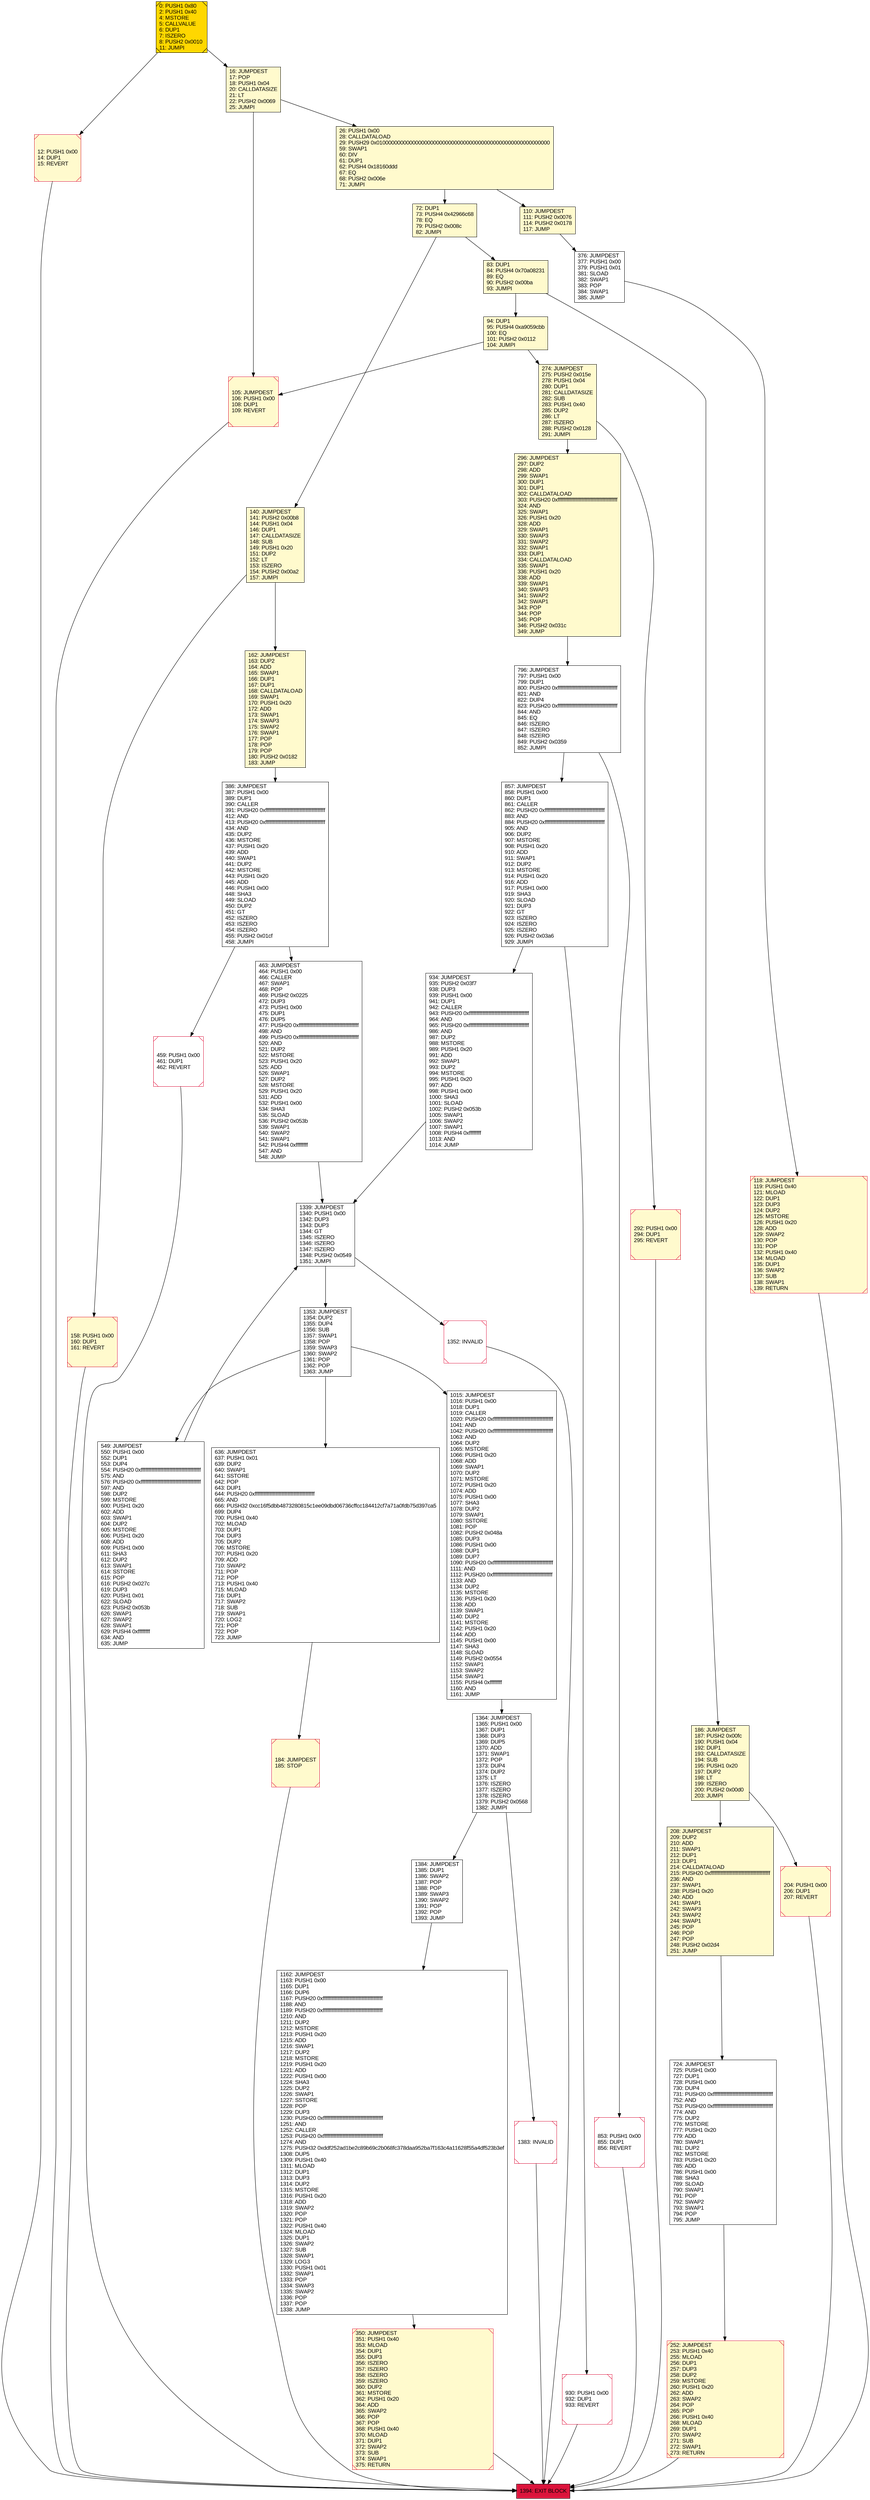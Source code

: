 digraph G {
bgcolor=transparent rankdir=UD;
node [shape=box style=filled color=black fillcolor=white fontname=arial fontcolor=black];
724 [label="724: JUMPDEST\l725: PUSH1 0x00\l727: DUP1\l728: PUSH1 0x00\l730: DUP4\l731: PUSH20 0xffffffffffffffffffffffffffffffffffffffff\l752: AND\l753: PUSH20 0xffffffffffffffffffffffffffffffffffffffff\l774: AND\l775: DUP2\l776: MSTORE\l777: PUSH1 0x20\l779: ADD\l780: SWAP1\l781: DUP2\l782: MSTORE\l783: PUSH1 0x20\l785: ADD\l786: PUSH1 0x00\l788: SHA3\l789: SLOAD\l790: SWAP1\l791: POP\l792: SWAP2\l793: SWAP1\l794: POP\l795: JUMP\l" ];
934 [label="934: JUMPDEST\l935: PUSH2 0x03f7\l938: DUP3\l939: PUSH1 0x00\l941: DUP1\l942: CALLER\l943: PUSH20 0xffffffffffffffffffffffffffffffffffffffff\l964: AND\l965: PUSH20 0xffffffffffffffffffffffffffffffffffffffff\l986: AND\l987: DUP2\l988: MSTORE\l989: PUSH1 0x20\l991: ADD\l992: SWAP1\l993: DUP2\l994: MSTORE\l995: PUSH1 0x20\l997: ADD\l998: PUSH1 0x00\l1000: SHA3\l1001: SLOAD\l1002: PUSH2 0x053b\l1005: SWAP1\l1006: SWAP2\l1007: SWAP1\l1008: PUSH4 0xffffffff\l1013: AND\l1014: JUMP\l" ];
930 [label="930: PUSH1 0x00\l932: DUP1\l933: REVERT\l" shape=Msquare color=crimson ];
118 [label="118: JUMPDEST\l119: PUSH1 0x40\l121: MLOAD\l122: DUP1\l123: DUP3\l124: DUP2\l125: MSTORE\l126: PUSH1 0x20\l128: ADD\l129: SWAP2\l130: POP\l131: POP\l132: PUSH1 0x40\l134: MLOAD\l135: DUP1\l136: SWAP2\l137: SUB\l138: SWAP1\l139: RETURN\l" fillcolor=lemonchiffon shape=Msquare color=crimson ];
292 [label="292: PUSH1 0x00\l294: DUP1\l295: REVERT\l" fillcolor=lemonchiffon shape=Msquare color=crimson ];
1384 [label="1384: JUMPDEST\l1385: DUP1\l1386: SWAP2\l1387: POP\l1388: POP\l1389: SWAP3\l1390: SWAP2\l1391: POP\l1392: POP\l1393: JUMP\l" ];
296 [label="296: JUMPDEST\l297: DUP2\l298: ADD\l299: SWAP1\l300: DUP1\l301: DUP1\l302: CALLDATALOAD\l303: PUSH20 0xffffffffffffffffffffffffffffffffffffffff\l324: AND\l325: SWAP1\l326: PUSH1 0x20\l328: ADD\l329: SWAP1\l330: SWAP3\l331: SWAP2\l332: SWAP1\l333: DUP1\l334: CALLDATALOAD\l335: SWAP1\l336: PUSH1 0x20\l338: ADD\l339: SWAP1\l340: SWAP3\l341: SWAP2\l342: SWAP1\l343: POP\l344: POP\l345: POP\l346: PUSH2 0x031c\l349: JUMP\l" fillcolor=lemonchiffon ];
26 [label="26: PUSH1 0x00\l28: CALLDATALOAD\l29: PUSH29 0x0100000000000000000000000000000000000000000000000000000000\l59: SWAP1\l60: DIV\l61: DUP1\l62: PUSH4 0x18160ddd\l67: EQ\l68: PUSH2 0x006e\l71: JUMPI\l" fillcolor=lemonchiffon ];
252 [label="252: JUMPDEST\l253: PUSH1 0x40\l255: MLOAD\l256: DUP1\l257: DUP3\l258: DUP2\l259: MSTORE\l260: PUSH1 0x20\l262: ADD\l263: SWAP2\l264: POP\l265: POP\l266: PUSH1 0x40\l268: MLOAD\l269: DUP1\l270: SWAP2\l271: SUB\l272: SWAP1\l273: RETURN\l" fillcolor=lemonchiffon shape=Msquare color=crimson ];
386 [label="386: JUMPDEST\l387: PUSH1 0x00\l389: DUP1\l390: CALLER\l391: PUSH20 0xffffffffffffffffffffffffffffffffffffffff\l412: AND\l413: PUSH20 0xffffffffffffffffffffffffffffffffffffffff\l434: AND\l435: DUP2\l436: MSTORE\l437: PUSH1 0x20\l439: ADD\l440: SWAP1\l441: DUP2\l442: MSTORE\l443: PUSH1 0x20\l445: ADD\l446: PUSH1 0x00\l448: SHA3\l449: SLOAD\l450: DUP2\l451: GT\l452: ISZERO\l453: ISZERO\l454: ISZERO\l455: PUSH2 0x01cf\l458: JUMPI\l" ];
162 [label="162: JUMPDEST\l163: DUP2\l164: ADD\l165: SWAP1\l166: DUP1\l167: DUP1\l168: CALLDATALOAD\l169: SWAP1\l170: PUSH1 0x20\l172: ADD\l173: SWAP1\l174: SWAP3\l175: SWAP2\l176: SWAP1\l177: POP\l178: POP\l179: POP\l180: PUSH2 0x0182\l183: JUMP\l" fillcolor=lemonchiffon ];
1162 [label="1162: JUMPDEST\l1163: PUSH1 0x00\l1165: DUP1\l1166: DUP6\l1167: PUSH20 0xffffffffffffffffffffffffffffffffffffffff\l1188: AND\l1189: PUSH20 0xffffffffffffffffffffffffffffffffffffffff\l1210: AND\l1211: DUP2\l1212: MSTORE\l1213: PUSH1 0x20\l1215: ADD\l1216: SWAP1\l1217: DUP2\l1218: MSTORE\l1219: PUSH1 0x20\l1221: ADD\l1222: PUSH1 0x00\l1224: SHA3\l1225: DUP2\l1226: SWAP1\l1227: SSTORE\l1228: POP\l1229: DUP3\l1230: PUSH20 0xffffffffffffffffffffffffffffffffffffffff\l1251: AND\l1252: CALLER\l1253: PUSH20 0xffffffffffffffffffffffffffffffffffffffff\l1274: AND\l1275: PUSH32 0xddf252ad1be2c89b69c2b068fc378daa952ba7f163c4a11628f55a4df523b3ef\l1308: DUP5\l1309: PUSH1 0x40\l1311: MLOAD\l1312: DUP1\l1313: DUP3\l1314: DUP2\l1315: MSTORE\l1316: PUSH1 0x20\l1318: ADD\l1319: SWAP2\l1320: POP\l1321: POP\l1322: PUSH1 0x40\l1324: MLOAD\l1325: DUP1\l1326: SWAP2\l1327: SUB\l1328: SWAP1\l1329: LOG3\l1330: PUSH1 0x01\l1332: SWAP1\l1333: POP\l1334: SWAP3\l1335: SWAP2\l1336: POP\l1337: POP\l1338: JUMP\l" ];
72 [label="72: DUP1\l73: PUSH4 0x42966c68\l78: EQ\l79: PUSH2 0x008c\l82: JUMPI\l" fillcolor=lemonchiffon ];
549 [label="549: JUMPDEST\l550: PUSH1 0x00\l552: DUP1\l553: DUP4\l554: PUSH20 0xffffffffffffffffffffffffffffffffffffffff\l575: AND\l576: PUSH20 0xffffffffffffffffffffffffffffffffffffffff\l597: AND\l598: DUP2\l599: MSTORE\l600: PUSH1 0x20\l602: ADD\l603: SWAP1\l604: DUP2\l605: MSTORE\l606: PUSH1 0x20\l608: ADD\l609: PUSH1 0x00\l611: SHA3\l612: DUP2\l613: SWAP1\l614: SSTORE\l615: POP\l616: PUSH2 0x027c\l619: DUP3\l620: PUSH1 0x01\l622: SLOAD\l623: PUSH2 0x053b\l626: SWAP1\l627: SWAP2\l628: SWAP1\l629: PUSH4 0xffffffff\l634: AND\l635: JUMP\l" ];
1383 [label="1383: INVALID\l" shape=Msquare color=crimson ];
0 [label="0: PUSH1 0x80\l2: PUSH1 0x40\l4: MSTORE\l5: CALLVALUE\l6: DUP1\l7: ISZERO\l8: PUSH2 0x0010\l11: JUMPI\l" fillcolor=lemonchiffon shape=Msquare fillcolor=gold ];
636 [label="636: JUMPDEST\l637: PUSH1 0x01\l639: DUP2\l640: SWAP1\l641: SSTORE\l642: POP\l643: DUP1\l644: PUSH20 0xffffffffffffffffffffffffffffffffffffffff\l665: AND\l666: PUSH32 0xcc16f5dbb4873280815c1ee09dbd06736cffcc184412cf7a71a0fdb75d397ca5\l699: DUP4\l700: PUSH1 0x40\l702: MLOAD\l703: DUP1\l704: DUP3\l705: DUP2\l706: MSTORE\l707: PUSH1 0x20\l709: ADD\l710: SWAP2\l711: POP\l712: POP\l713: PUSH1 0x40\l715: MLOAD\l716: DUP1\l717: SWAP2\l718: SUB\l719: SWAP1\l720: LOG2\l721: POP\l722: POP\l723: JUMP\l" ];
274 [label="274: JUMPDEST\l275: PUSH2 0x015e\l278: PUSH1 0x04\l280: DUP1\l281: CALLDATASIZE\l282: SUB\l283: PUSH1 0x40\l285: DUP2\l286: LT\l287: ISZERO\l288: PUSH2 0x0128\l291: JUMPI\l" fillcolor=lemonchiffon ];
350 [label="350: JUMPDEST\l351: PUSH1 0x40\l353: MLOAD\l354: DUP1\l355: DUP3\l356: ISZERO\l357: ISZERO\l358: ISZERO\l359: ISZERO\l360: DUP2\l361: MSTORE\l362: PUSH1 0x20\l364: ADD\l365: SWAP2\l366: POP\l367: POP\l368: PUSH1 0x40\l370: MLOAD\l371: DUP1\l372: SWAP2\l373: SUB\l374: SWAP1\l375: RETURN\l" fillcolor=lemonchiffon shape=Msquare color=crimson ];
83 [label="83: DUP1\l84: PUSH4 0x70a08231\l89: EQ\l90: PUSH2 0x00ba\l93: JUMPI\l" fillcolor=lemonchiffon ];
208 [label="208: JUMPDEST\l209: DUP2\l210: ADD\l211: SWAP1\l212: DUP1\l213: DUP1\l214: CALLDATALOAD\l215: PUSH20 0xffffffffffffffffffffffffffffffffffffffff\l236: AND\l237: SWAP1\l238: PUSH1 0x20\l240: ADD\l241: SWAP1\l242: SWAP3\l243: SWAP2\l244: SWAP1\l245: POP\l246: POP\l247: POP\l248: PUSH2 0x02d4\l251: JUMP\l" fillcolor=lemonchiffon ];
1339 [label="1339: JUMPDEST\l1340: PUSH1 0x00\l1342: DUP3\l1343: DUP3\l1344: GT\l1345: ISZERO\l1346: ISZERO\l1347: ISZERO\l1348: PUSH2 0x0549\l1351: JUMPI\l" ];
1364 [label="1364: JUMPDEST\l1365: PUSH1 0x00\l1367: DUP1\l1368: DUP3\l1369: DUP5\l1370: ADD\l1371: SWAP1\l1372: POP\l1373: DUP4\l1374: DUP2\l1375: LT\l1376: ISZERO\l1377: ISZERO\l1378: ISZERO\l1379: PUSH2 0x0568\l1382: JUMPI\l" ];
186 [label="186: JUMPDEST\l187: PUSH2 0x00fc\l190: PUSH1 0x04\l192: DUP1\l193: CALLDATASIZE\l194: SUB\l195: PUSH1 0x20\l197: DUP2\l198: LT\l199: ISZERO\l200: PUSH2 0x00d0\l203: JUMPI\l" fillcolor=lemonchiffon ];
463 [label="463: JUMPDEST\l464: PUSH1 0x00\l466: CALLER\l467: SWAP1\l468: POP\l469: PUSH2 0x0225\l472: DUP3\l473: PUSH1 0x00\l475: DUP1\l476: DUP5\l477: PUSH20 0xffffffffffffffffffffffffffffffffffffffff\l498: AND\l499: PUSH20 0xffffffffffffffffffffffffffffffffffffffff\l520: AND\l521: DUP2\l522: MSTORE\l523: PUSH1 0x20\l525: ADD\l526: SWAP1\l527: DUP2\l528: MSTORE\l529: PUSH1 0x20\l531: ADD\l532: PUSH1 0x00\l534: SHA3\l535: SLOAD\l536: PUSH2 0x053b\l539: SWAP1\l540: SWAP2\l541: SWAP1\l542: PUSH4 0xffffffff\l547: AND\l548: JUMP\l" ];
459 [label="459: PUSH1 0x00\l461: DUP1\l462: REVERT\l" shape=Msquare color=crimson ];
105 [label="105: JUMPDEST\l106: PUSH1 0x00\l108: DUP1\l109: REVERT\l" fillcolor=lemonchiffon shape=Msquare color=crimson ];
376 [label="376: JUMPDEST\l377: PUSH1 0x00\l379: PUSH1 0x01\l381: SLOAD\l382: SWAP1\l383: POP\l384: SWAP1\l385: JUMP\l" ];
184 [label="184: JUMPDEST\l185: STOP\l" fillcolor=lemonchiffon shape=Msquare color=crimson ];
12 [label="12: PUSH1 0x00\l14: DUP1\l15: REVERT\l" fillcolor=lemonchiffon shape=Msquare color=crimson ];
204 [label="204: PUSH1 0x00\l206: DUP1\l207: REVERT\l" fillcolor=lemonchiffon shape=Msquare color=crimson ];
796 [label="796: JUMPDEST\l797: PUSH1 0x00\l799: DUP1\l800: PUSH20 0xffffffffffffffffffffffffffffffffffffffff\l821: AND\l822: DUP4\l823: PUSH20 0xffffffffffffffffffffffffffffffffffffffff\l844: AND\l845: EQ\l846: ISZERO\l847: ISZERO\l848: ISZERO\l849: PUSH2 0x0359\l852: JUMPI\l" ];
1015 [label="1015: JUMPDEST\l1016: PUSH1 0x00\l1018: DUP1\l1019: CALLER\l1020: PUSH20 0xffffffffffffffffffffffffffffffffffffffff\l1041: AND\l1042: PUSH20 0xffffffffffffffffffffffffffffffffffffffff\l1063: AND\l1064: DUP2\l1065: MSTORE\l1066: PUSH1 0x20\l1068: ADD\l1069: SWAP1\l1070: DUP2\l1071: MSTORE\l1072: PUSH1 0x20\l1074: ADD\l1075: PUSH1 0x00\l1077: SHA3\l1078: DUP2\l1079: SWAP1\l1080: SSTORE\l1081: POP\l1082: PUSH2 0x048a\l1085: DUP3\l1086: PUSH1 0x00\l1088: DUP1\l1089: DUP7\l1090: PUSH20 0xffffffffffffffffffffffffffffffffffffffff\l1111: AND\l1112: PUSH20 0xffffffffffffffffffffffffffffffffffffffff\l1133: AND\l1134: DUP2\l1135: MSTORE\l1136: PUSH1 0x20\l1138: ADD\l1139: SWAP1\l1140: DUP2\l1141: MSTORE\l1142: PUSH1 0x20\l1144: ADD\l1145: PUSH1 0x00\l1147: SHA3\l1148: SLOAD\l1149: PUSH2 0x0554\l1152: SWAP1\l1153: SWAP2\l1154: SWAP1\l1155: PUSH4 0xffffffff\l1160: AND\l1161: JUMP\l" ];
110 [label="110: JUMPDEST\l111: PUSH2 0x0076\l114: PUSH2 0x0178\l117: JUMP\l" fillcolor=lemonchiffon ];
1353 [label="1353: JUMPDEST\l1354: DUP2\l1355: DUP4\l1356: SUB\l1357: SWAP1\l1358: POP\l1359: SWAP3\l1360: SWAP2\l1361: POP\l1362: POP\l1363: JUMP\l" ];
1394 [label="1394: EXIT BLOCK\l" fillcolor=crimson ];
140 [label="140: JUMPDEST\l141: PUSH2 0x00b8\l144: PUSH1 0x04\l146: DUP1\l147: CALLDATASIZE\l148: SUB\l149: PUSH1 0x20\l151: DUP2\l152: LT\l153: ISZERO\l154: PUSH2 0x00a2\l157: JUMPI\l" fillcolor=lemonchiffon ];
853 [label="853: PUSH1 0x00\l855: DUP1\l856: REVERT\l" shape=Msquare color=crimson ];
94 [label="94: DUP1\l95: PUSH4 0xa9059cbb\l100: EQ\l101: PUSH2 0x0112\l104: JUMPI\l" fillcolor=lemonchiffon ];
857 [label="857: JUMPDEST\l858: PUSH1 0x00\l860: DUP1\l861: CALLER\l862: PUSH20 0xffffffffffffffffffffffffffffffffffffffff\l883: AND\l884: PUSH20 0xffffffffffffffffffffffffffffffffffffffff\l905: AND\l906: DUP2\l907: MSTORE\l908: PUSH1 0x20\l910: ADD\l911: SWAP1\l912: DUP2\l913: MSTORE\l914: PUSH1 0x20\l916: ADD\l917: PUSH1 0x00\l919: SHA3\l920: SLOAD\l921: DUP3\l922: GT\l923: ISZERO\l924: ISZERO\l925: ISZERO\l926: PUSH2 0x03a6\l929: JUMPI\l" ];
1352 [label="1352: INVALID\l" shape=Msquare color=crimson ];
16 [label="16: JUMPDEST\l17: POP\l18: PUSH1 0x04\l20: CALLDATASIZE\l21: LT\l22: PUSH2 0x0069\l25: JUMPI\l" fillcolor=lemonchiffon ];
158 [label="158: PUSH1 0x00\l160: DUP1\l161: REVERT\l" fillcolor=lemonchiffon shape=Msquare color=crimson ];
186 -> 208;
463 -> 1339;
1352 -> 1394;
83 -> 186;
853 -> 1394;
186 -> 204;
1015 -> 1364;
140 -> 158;
724 -> 252;
350 -> 1394;
1339 -> 1352;
16 -> 105;
1339 -> 1353;
94 -> 274;
459 -> 1394;
796 -> 853;
796 -> 857;
1353 -> 1015;
105 -> 1394;
204 -> 1394;
208 -> 724;
274 -> 292;
296 -> 796;
934 -> 1339;
376 -> 118;
1383 -> 1394;
636 -> 184;
0 -> 12;
857 -> 934;
72 -> 83;
1162 -> 350;
118 -> 1394;
1364 -> 1383;
26 -> 110;
252 -> 1394;
162 -> 386;
158 -> 1394;
1384 -> 1162;
83 -> 94;
26 -> 72;
94 -> 105;
110 -> 376;
184 -> 1394;
12 -> 1394;
0 -> 16;
140 -> 162;
1364 -> 1384;
72 -> 140;
1353 -> 549;
274 -> 296;
1353 -> 636;
930 -> 1394;
857 -> 930;
16 -> 26;
292 -> 1394;
386 -> 463;
386 -> 459;
549 -> 1339;
}